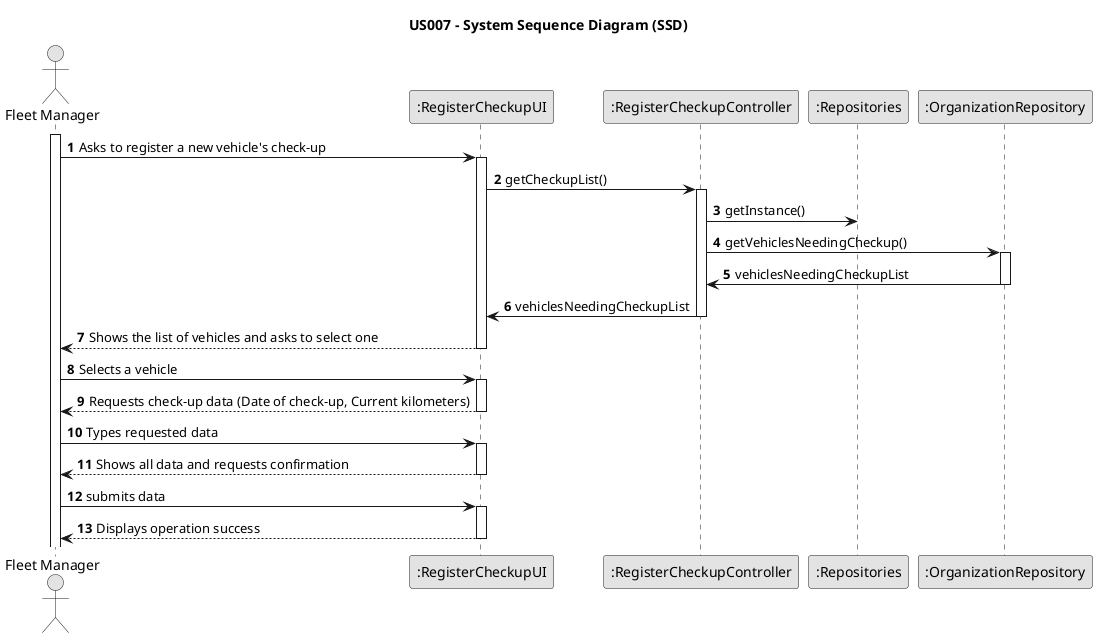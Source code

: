 @startuml
skinparam monochrome true
skinparam packageStyle rectangle
skinparam shadowing false

title US007 - System Sequence Diagram (SSD)

autonumber

actor "Fleet Manager" as Employee
participant ":RegisterCheckupUI" as UI
participant ":RegisterCheckupController" as CTRL
participant ":Repositories" as Repos
participant ":OrganizationRepository" as RPS

activate Employee

    Employee -> UI : Asks to register a new vehicle's check-up
    activate UI

                    UI -> CTRL : getCheckupList()
                    activate CTRL

                            CTRL -> Repos : getInstance()
                            CTRL -> RPS : getVehiclesNeedingCheckup()
                        activate RPS

                            RPS -> CTRL : vehiclesNeedingCheckupList
                        deactivate RPS

                        CTRL -> UI : vehiclesNeedingCheckupList
                    deactivate CTRL

        UI --> Employee : Shows the list of vehicles and asks to select one
    deactivate UI

    Employee -> UI : Selects a vehicle
    activate UI

        UI --> Employee : Requests check-up data (Date of check-up, Current kilometers)
    deactivate UI

    Employee -> UI : Types requested data
    activate UI

        UI --> Employee : Shows all data and requests confirmation
    deactivate UI

    Employee -> UI : submits data
    activate UI

        UI --> Employee : Displays operation success
    deactivate UI

@enduml